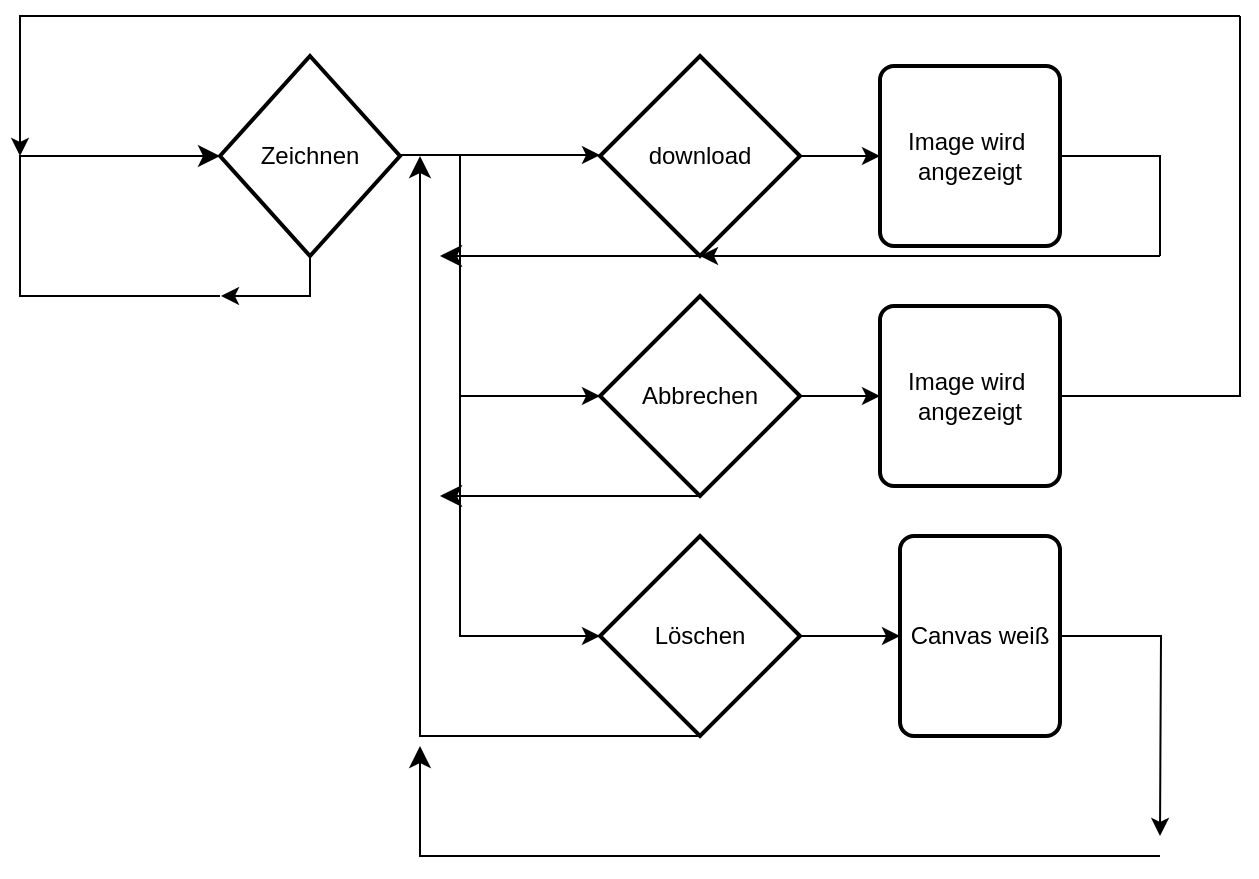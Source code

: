 <mxfile version="21.3.8" type="github">
  <diagram name="Seite-1" id="KQmvzpAFyp9zMwx15DRP">
    <mxGraphModel dx="984" dy="668" grid="1" gridSize="10" guides="1" tooltips="1" connect="1" arrows="1" fold="1" page="1" pageScale="1" pageWidth="827" pageHeight="1169" math="0" shadow="0">
      <root>
        <mxCell id="0" />
        <mxCell id="1" parent="0" />
        <mxCell id="0gCRLEt4DbPNedS5ETLB-2" style="edgeStyle=orthogonalEdgeStyle;rounded=0;orthogonalLoop=1;jettySize=auto;html=1;" edge="1" parent="1" source="0gCRLEt4DbPNedS5ETLB-1">
          <mxGeometry relative="1" as="geometry">
            <mxPoint x="210" y="360" as="targetPoint" />
          </mxGeometry>
        </mxCell>
        <mxCell id="0gCRLEt4DbPNedS5ETLB-1" value="Zeichnen" style="strokeWidth=2;html=1;shape=mxgraph.flowchart.decision;whiteSpace=wrap;" vertex="1" parent="1">
          <mxGeometry x="210" y="240" width="90" height="100" as="geometry" />
        </mxCell>
        <mxCell id="0gCRLEt4DbPNedS5ETLB-3" value="" style="edgeStyle=none;orthogonalLoop=1;jettySize=auto;html=1;rounded=0;" edge="1" parent="1">
          <mxGeometry width="100" relative="1" as="geometry">
            <mxPoint x="300" y="289.5" as="sourcePoint" />
            <mxPoint x="400" y="289.5" as="targetPoint" />
            <Array as="points" />
          </mxGeometry>
        </mxCell>
        <mxCell id="0gCRLEt4DbPNedS5ETLB-28" style="edgeStyle=orthogonalEdgeStyle;rounded=0;orthogonalLoop=1;jettySize=auto;html=1;entryX=0;entryY=0.5;entryDx=0;entryDy=0;" edge="1" parent="1" source="0gCRLEt4DbPNedS5ETLB-5" target="0gCRLEt4DbPNedS5ETLB-27">
          <mxGeometry relative="1" as="geometry" />
        </mxCell>
        <mxCell id="0gCRLEt4DbPNedS5ETLB-5" value="download" style="strokeWidth=2;html=1;shape=mxgraph.flowchart.decision;whiteSpace=wrap;" vertex="1" parent="1">
          <mxGeometry x="400" y="240" width="100" height="100" as="geometry" />
        </mxCell>
        <mxCell id="0gCRLEt4DbPNedS5ETLB-6" value="" style="edgeStyle=none;orthogonalLoop=1;jettySize=auto;html=1;rounded=0;entryX=0;entryY=0.5;entryDx=0;entryDy=0;entryPerimeter=0;" edge="1" parent="1" target="0gCRLEt4DbPNedS5ETLB-7">
          <mxGeometry width="100" relative="1" as="geometry">
            <mxPoint x="330" y="290" as="sourcePoint" />
            <mxPoint x="400" y="370" as="targetPoint" />
            <Array as="points">
              <mxPoint x="330" y="410" />
            </Array>
          </mxGeometry>
        </mxCell>
        <mxCell id="0gCRLEt4DbPNedS5ETLB-21" style="edgeStyle=orthogonalEdgeStyle;rounded=0;orthogonalLoop=1;jettySize=auto;html=1;entryX=0;entryY=0.5;entryDx=0;entryDy=0;" edge="1" parent="1" source="0gCRLEt4DbPNedS5ETLB-7" target="0gCRLEt4DbPNedS5ETLB-20">
          <mxGeometry relative="1" as="geometry" />
        </mxCell>
        <mxCell id="0gCRLEt4DbPNedS5ETLB-7" value="Abbrechen" style="strokeWidth=2;html=1;shape=mxgraph.flowchart.decision;whiteSpace=wrap;" vertex="1" parent="1">
          <mxGeometry x="400" y="360" width="100" height="100" as="geometry" />
        </mxCell>
        <mxCell id="0gCRLEt4DbPNedS5ETLB-8" value="" style="edgeStyle=none;orthogonalLoop=1;jettySize=auto;html=1;rounded=0;entryX=0;entryY=0.5;entryDx=0;entryDy=0;entryPerimeter=0;" edge="1" parent="1">
          <mxGeometry width="100" relative="1" as="geometry">
            <mxPoint x="330" y="410" as="sourcePoint" />
            <mxPoint x="400" y="530" as="targetPoint" />
            <Array as="points">
              <mxPoint x="330" y="530" />
            </Array>
          </mxGeometry>
        </mxCell>
        <mxCell id="0gCRLEt4DbPNedS5ETLB-16" value="" style="edgeStyle=orthogonalEdgeStyle;rounded=0;orthogonalLoop=1;jettySize=auto;html=1;" edge="1" parent="1" source="0gCRLEt4DbPNedS5ETLB-9" target="0gCRLEt4DbPNedS5ETLB-15">
          <mxGeometry relative="1" as="geometry" />
        </mxCell>
        <mxCell id="0gCRLEt4DbPNedS5ETLB-9" value="Löschen" style="strokeWidth=2;html=1;shape=mxgraph.flowchart.decision;whiteSpace=wrap;" vertex="1" parent="1">
          <mxGeometry x="400" y="480" width="100" height="100" as="geometry" />
        </mxCell>
        <mxCell id="0gCRLEt4DbPNedS5ETLB-10" value="" style="edgeStyle=segmentEdgeStyle;endArrow=classic;html=1;curved=0;rounded=0;endSize=8;startSize=8;entryX=0;entryY=0.5;entryDx=0;entryDy=0;entryPerimeter=0;" edge="1" parent="1" target="0gCRLEt4DbPNedS5ETLB-1">
          <mxGeometry width="50" height="50" relative="1" as="geometry">
            <mxPoint x="210" y="360" as="sourcePoint" />
            <mxPoint x="160" y="280" as="targetPoint" />
            <Array as="points">
              <mxPoint x="110" y="290" />
            </Array>
          </mxGeometry>
        </mxCell>
        <mxCell id="0gCRLEt4DbPNedS5ETLB-12" value="" style="edgeStyle=segmentEdgeStyle;endArrow=classic;html=1;curved=0;rounded=0;endSize=8;startSize=8;" edge="1" parent="1">
          <mxGeometry width="50" height="50" relative="1" as="geometry">
            <mxPoint x="450" y="460" as="sourcePoint" />
            <mxPoint x="320" y="460" as="targetPoint" />
          </mxGeometry>
        </mxCell>
        <mxCell id="0gCRLEt4DbPNedS5ETLB-13" value="" style="edgeStyle=segmentEdgeStyle;endArrow=classic;html=1;curved=0;rounded=0;endSize=8;startSize=8;" edge="1" parent="1">
          <mxGeometry width="50" height="50" relative="1" as="geometry">
            <mxPoint x="450" y="580" as="sourcePoint" />
            <mxPoint x="310" y="290" as="targetPoint" />
            <Array as="points">
              <mxPoint x="310" y="580" />
            </Array>
          </mxGeometry>
        </mxCell>
        <mxCell id="0gCRLEt4DbPNedS5ETLB-14" value="" style="edgeStyle=segmentEdgeStyle;endArrow=classic;html=1;curved=0;rounded=0;endSize=8;startSize=8;exitX=0.5;exitY=1;exitDx=0;exitDy=0;exitPerimeter=0;" edge="1" parent="1" source="0gCRLEt4DbPNedS5ETLB-5">
          <mxGeometry width="50" height="50" relative="1" as="geometry">
            <mxPoint x="440" y="370" as="sourcePoint" />
            <mxPoint x="320" y="340" as="targetPoint" />
          </mxGeometry>
        </mxCell>
        <mxCell id="0gCRLEt4DbPNedS5ETLB-18" style="edgeStyle=orthogonalEdgeStyle;rounded=0;orthogonalLoop=1;jettySize=auto;html=1;" edge="1" parent="1" source="0gCRLEt4DbPNedS5ETLB-15">
          <mxGeometry relative="1" as="geometry">
            <mxPoint x="680" y="630" as="targetPoint" />
          </mxGeometry>
        </mxCell>
        <mxCell id="0gCRLEt4DbPNedS5ETLB-15" value="Canvas weiß" style="rounded=1;whiteSpace=wrap;html=1;absoluteArcSize=1;arcSize=14;strokeWidth=2;" vertex="1" parent="1">
          <mxGeometry x="550" y="480" width="80" height="100" as="geometry" />
        </mxCell>
        <mxCell id="0gCRLEt4DbPNedS5ETLB-19" value="" style="edgeStyle=segmentEdgeStyle;endArrow=classic;html=1;curved=0;rounded=0;endSize=8;startSize=8;" edge="1" parent="1">
          <mxGeometry width="50" height="50" relative="1" as="geometry">
            <mxPoint x="680" y="640" as="sourcePoint" />
            <mxPoint x="310" y="585" as="targetPoint" />
          </mxGeometry>
        </mxCell>
        <mxCell id="0gCRLEt4DbPNedS5ETLB-20" value="Image wird&amp;nbsp;&lt;br&gt;angezeigt" style="rounded=1;whiteSpace=wrap;html=1;absoluteArcSize=1;arcSize=14;strokeWidth=2;" vertex="1" parent="1">
          <mxGeometry x="540" y="365" width="90" height="90" as="geometry" />
        </mxCell>
        <mxCell id="0gCRLEt4DbPNedS5ETLB-25" value="" style="endArrow=none;html=1;rounded=0;exitX=1;exitY=0.5;exitDx=0;exitDy=0;" edge="1" parent="1" source="0gCRLEt4DbPNedS5ETLB-20">
          <mxGeometry width="50" height="50" relative="1" as="geometry">
            <mxPoint x="440" y="370" as="sourcePoint" />
            <mxPoint x="720" y="220" as="targetPoint" />
            <Array as="points">
              <mxPoint x="720" y="410" />
            </Array>
          </mxGeometry>
        </mxCell>
        <mxCell id="0gCRLEt4DbPNedS5ETLB-26" value="" style="endArrow=classic;html=1;rounded=0;" edge="1" parent="1">
          <mxGeometry width="50" height="50" relative="1" as="geometry">
            <mxPoint x="720" y="220" as="sourcePoint" />
            <mxPoint x="110" y="290" as="targetPoint" />
            <Array as="points">
              <mxPoint x="110" y="220" />
            </Array>
          </mxGeometry>
        </mxCell>
        <mxCell id="0gCRLEt4DbPNedS5ETLB-27" value="Image wird&amp;nbsp;&lt;br&gt;angezeigt" style="rounded=1;whiteSpace=wrap;html=1;absoluteArcSize=1;arcSize=14;strokeWidth=2;" vertex="1" parent="1">
          <mxGeometry x="540" y="245" width="90" height="90" as="geometry" />
        </mxCell>
        <mxCell id="0gCRLEt4DbPNedS5ETLB-29" value="" style="endArrow=none;html=1;rounded=0;entryX=1;entryY=0.5;entryDx=0;entryDy=0;" edge="1" parent="1" target="0gCRLEt4DbPNedS5ETLB-27">
          <mxGeometry width="50" height="50" relative="1" as="geometry">
            <mxPoint x="680" y="340" as="sourcePoint" />
            <mxPoint x="490" y="320" as="targetPoint" />
            <Array as="points">
              <mxPoint x="680" y="290" />
            </Array>
          </mxGeometry>
        </mxCell>
        <mxCell id="0gCRLEt4DbPNedS5ETLB-30" value="" style="endArrow=classic;html=1;rounded=0;" edge="1" parent="1">
          <mxGeometry width="50" height="50" relative="1" as="geometry">
            <mxPoint x="680" y="340" as="sourcePoint" />
            <mxPoint x="450" y="340" as="targetPoint" />
          </mxGeometry>
        </mxCell>
      </root>
    </mxGraphModel>
  </diagram>
</mxfile>
